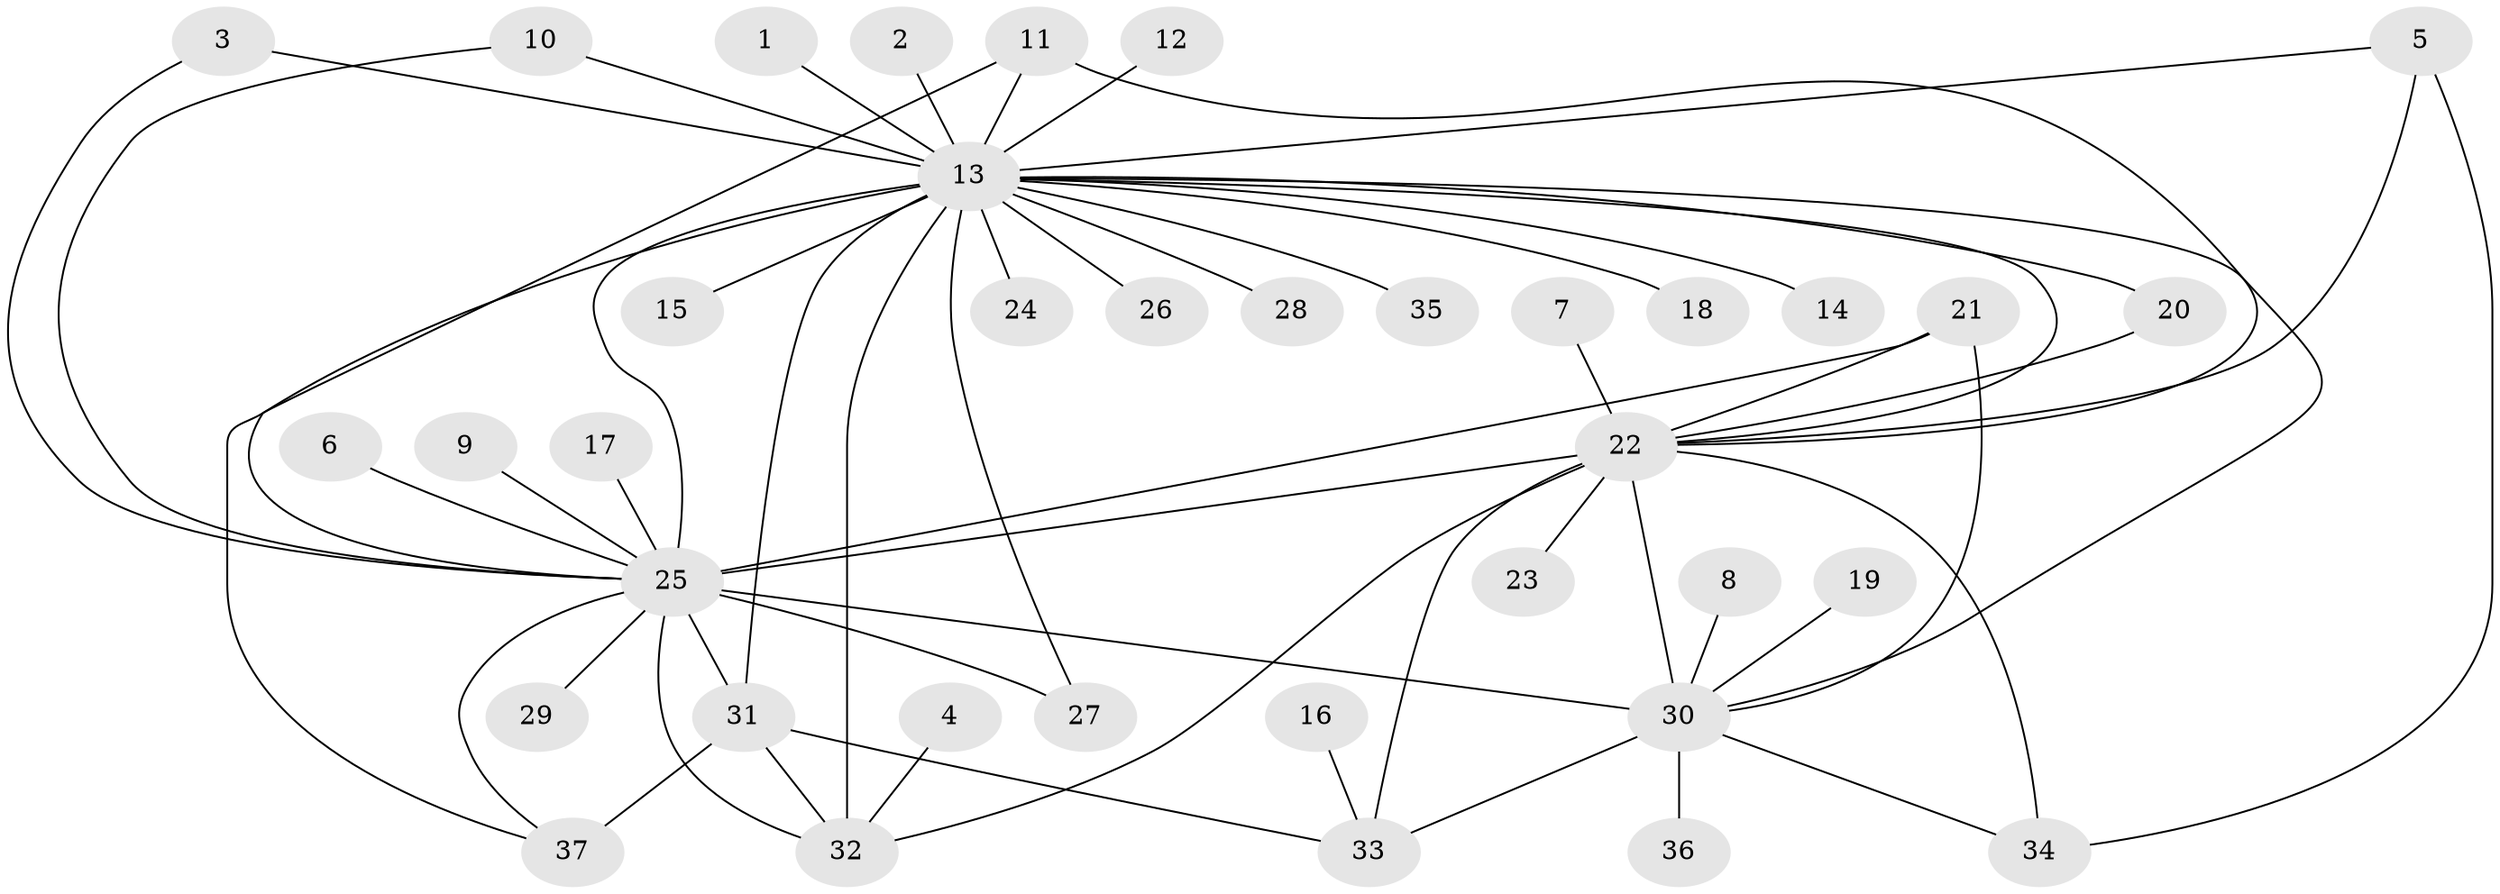// original degree distribution, {28: 0.014285714285714285, 4: 0.07142857142857142, 15: 0.014285714285714285, 9: 0.014285714285714285, 1: 0.5428571428571428, 2: 0.11428571428571428, 11: 0.014285714285714285, 3: 0.11428571428571428, 7: 0.02857142857142857, 12: 0.014285714285714285, 6: 0.014285714285714285, 8: 0.014285714285714285, 10: 0.014285714285714285, 5: 0.014285714285714285}
// Generated by graph-tools (version 1.1) at 2025/49/03/09/25 03:49:55]
// undirected, 37 vertices, 58 edges
graph export_dot {
graph [start="1"]
  node [color=gray90,style=filled];
  1;
  2;
  3;
  4;
  5;
  6;
  7;
  8;
  9;
  10;
  11;
  12;
  13;
  14;
  15;
  16;
  17;
  18;
  19;
  20;
  21;
  22;
  23;
  24;
  25;
  26;
  27;
  28;
  29;
  30;
  31;
  32;
  33;
  34;
  35;
  36;
  37;
  1 -- 13 [weight=1.0];
  2 -- 13 [weight=1.0];
  3 -- 13 [weight=1.0];
  3 -- 25 [weight=1.0];
  4 -- 32 [weight=1.0];
  5 -- 13 [weight=1.0];
  5 -- 22 [weight=1.0];
  5 -- 34 [weight=1.0];
  6 -- 25 [weight=1.0];
  7 -- 22 [weight=1.0];
  8 -- 30 [weight=1.0];
  9 -- 25 [weight=1.0];
  10 -- 13 [weight=1.0];
  10 -- 25 [weight=1.0];
  11 -- 13 [weight=1.0];
  11 -- 22 [weight=1.0];
  11 -- 25 [weight=1.0];
  12 -- 13 [weight=1.0];
  13 -- 14 [weight=1.0];
  13 -- 15 [weight=1.0];
  13 -- 18 [weight=1.0];
  13 -- 20 [weight=1.0];
  13 -- 22 [weight=2.0];
  13 -- 24 [weight=1.0];
  13 -- 25 [weight=2.0];
  13 -- 26 [weight=1.0];
  13 -- 27 [weight=1.0];
  13 -- 28 [weight=1.0];
  13 -- 30 [weight=1.0];
  13 -- 31 [weight=3.0];
  13 -- 32 [weight=1.0];
  13 -- 35 [weight=1.0];
  13 -- 37 [weight=1.0];
  16 -- 33 [weight=1.0];
  17 -- 25 [weight=1.0];
  19 -- 30 [weight=1.0];
  20 -- 22 [weight=1.0];
  21 -- 22 [weight=1.0];
  21 -- 25 [weight=2.0];
  21 -- 30 [weight=1.0];
  22 -- 23 [weight=1.0];
  22 -- 25 [weight=3.0];
  22 -- 30 [weight=2.0];
  22 -- 32 [weight=1.0];
  22 -- 33 [weight=1.0];
  22 -- 34 [weight=1.0];
  25 -- 27 [weight=1.0];
  25 -- 29 [weight=1.0];
  25 -- 30 [weight=2.0];
  25 -- 31 [weight=2.0];
  25 -- 32 [weight=1.0];
  25 -- 37 [weight=1.0];
  30 -- 33 [weight=1.0];
  30 -- 34 [weight=1.0];
  30 -- 36 [weight=1.0];
  31 -- 32 [weight=1.0];
  31 -- 33 [weight=1.0];
  31 -- 37 [weight=2.0];
}
